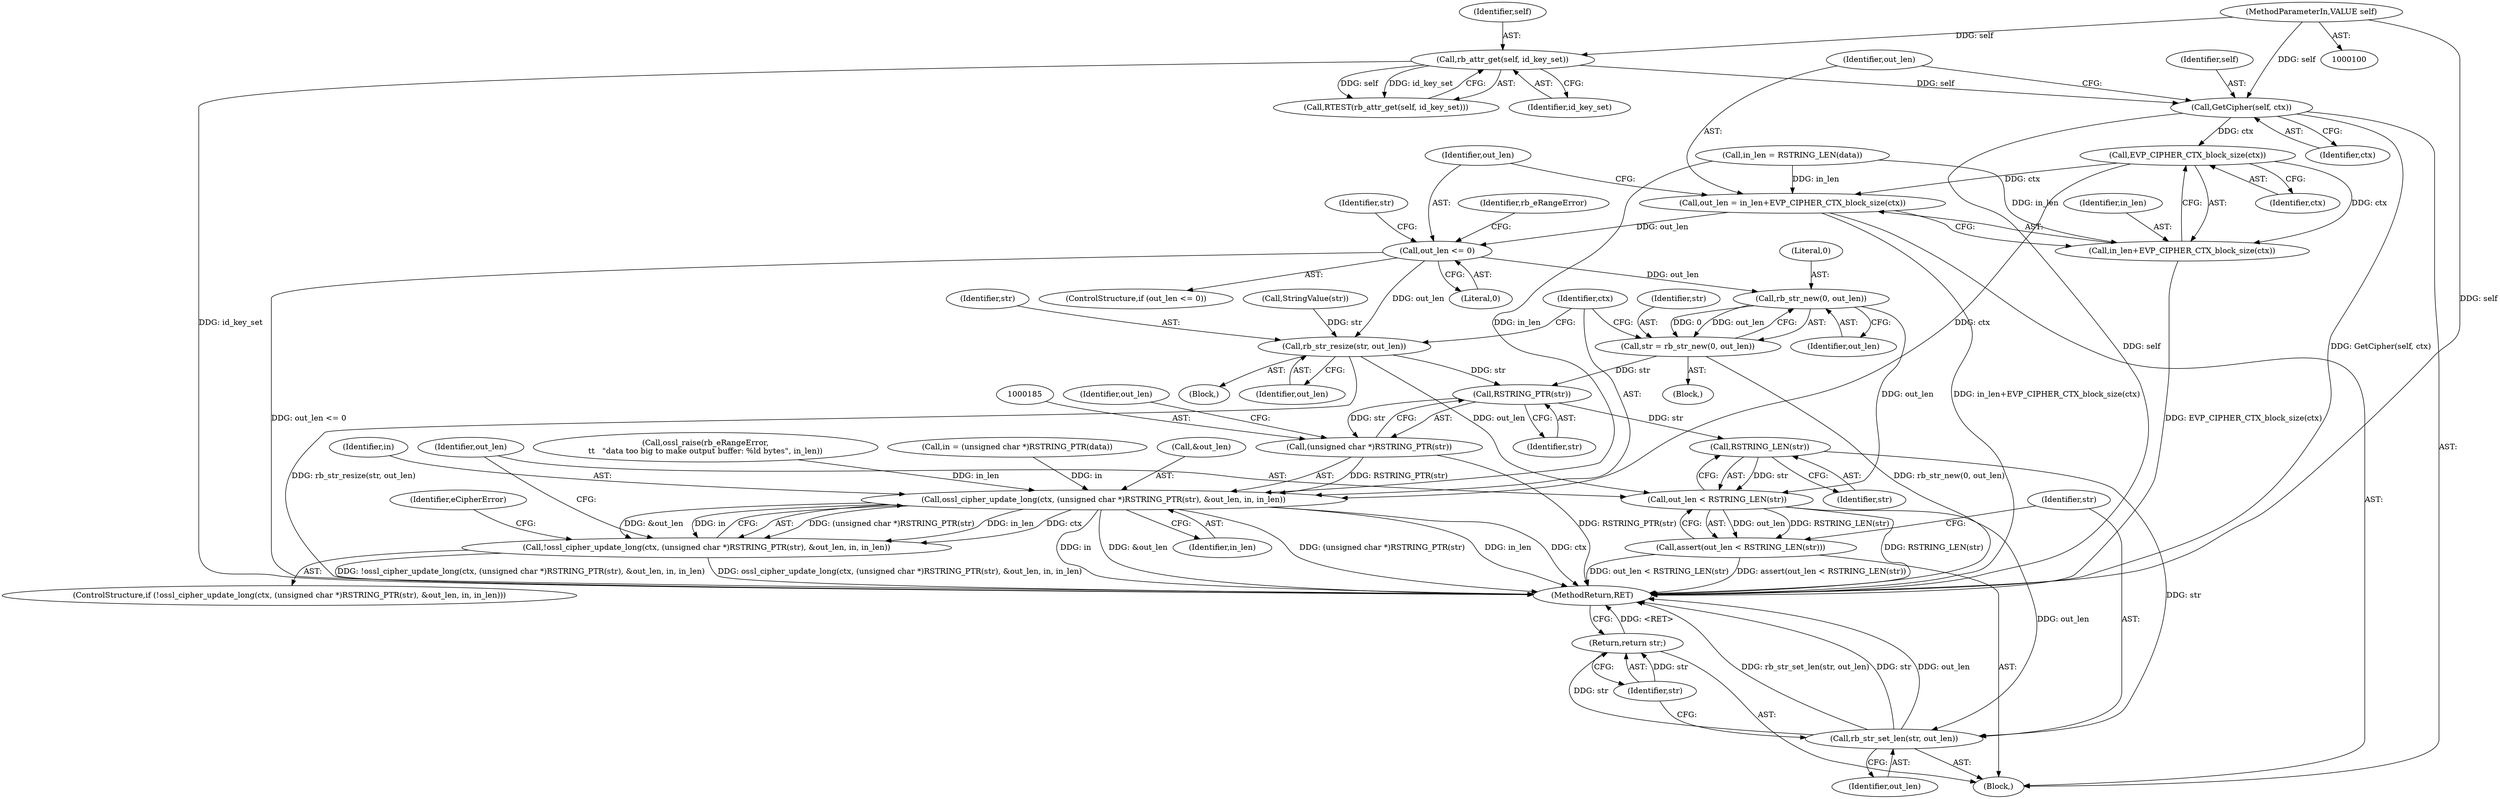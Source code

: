 digraph "0_openssl_8108e0a6db133f3375608303fdd2083eb5115062_4@pointer" {
"1000146" [label="(Call,GetCipher(self, ctx))"];
"1000122" [label="(Call,rb_attr_get(self, id_key_set))"];
"1000103" [label="(MethodParameterIn,VALUE self)"];
"1000153" [label="(Call,EVP_CIPHER_CTX_block_size(ctx))"];
"1000149" [label="(Call,out_len = in_len+EVP_CIPHER_CTX_block_size(ctx))"];
"1000156" [label="(Call,out_len <= 0)"];
"1000170" [label="(Call,rb_str_new(0, out_len))"];
"1000168" [label="(Call,str = rb_str_new(0, out_len))"];
"1000186" [label="(Call,RSTRING_PTR(str))"];
"1000184" [label="(Call,(unsigned char *)RSTRING_PTR(str))"];
"1000182" [label="(Call,ossl_cipher_update_long(ctx, (unsigned char *)RSTRING_PTR(str), &out_len, in, in_len))"];
"1000181" [label="(Call,!ossl_cipher_update_long(ctx, (unsigned char *)RSTRING_PTR(str), &out_len, in, in_len))"];
"1000198" [label="(Call,RSTRING_LEN(str))"];
"1000196" [label="(Call,out_len < RSTRING_LEN(str))"];
"1000195" [label="(Call,assert(out_len < RSTRING_LEN(str)))"];
"1000200" [label="(Call,rb_str_set_len(str, out_len))"];
"1000203" [label="(Return,return str;)"];
"1000177" [label="(Call,rb_str_resize(str, out_len))"];
"1000151" [label="(Call,in_len+EVP_CIPHER_CTX_block_size(ctx))"];
"1000189" [label="(Identifier,out_len)"];
"1000161" [label="(Identifier,rb_eRangeError)"];
"1000178" [label="(Identifier,str)"];
"1000104" [label="(Block,)"];
"1000157" [label="(Identifier,out_len)"];
"1000171" [label="(Literal,0)"];
"1000195" [label="(Call,assert(out_len < RSTRING_LEN(str)))"];
"1000202" [label="(Identifier,out_len)"];
"1000198" [label="(Call,RSTRING_LEN(str))"];
"1000191" [label="(Identifier,in_len)"];
"1000186" [label="(Call,RSTRING_PTR(str))"];
"1000160" [label="(Call,ossl_raise(rb_eRangeError,\n\t\t   \"data too big to make output buffer: %ld bytes\", in_len))"];
"1000150" [label="(Identifier,out_len)"];
"1000169" [label="(Identifier,str)"];
"1000197" [label="(Identifier,out_len)"];
"1000200" [label="(Call,rb_str_set_len(str, out_len))"];
"1000152" [label="(Identifier,in_len)"];
"1000170" [label="(Call,rb_str_new(0, out_len))"];
"1000182" [label="(Call,ossl_cipher_update_long(ctx, (unsigned char *)RSTRING_PTR(str), &out_len, in, in_len))"];
"1000166" [label="(Identifier,str)"];
"1000156" [label="(Call,out_len <= 0)"];
"1000187" [label="(Identifier,str)"];
"1000196" [label="(Call,out_len < RSTRING_LEN(str))"];
"1000180" [label="(ControlStructure,if (!ossl_cipher_update_long(ctx, (unsigned char *)RSTRING_PTR(str), &out_len, in, in_len)))"];
"1000153" [label="(Call,EVP_CIPHER_CTX_block_size(ctx))"];
"1000123" [label="(Identifier,self)"];
"1000201" [label="(Identifier,str)"];
"1000204" [label="(Identifier,str)"];
"1000174" [label="(Block,)"];
"1000188" [label="(Call,&out_len)"];
"1000121" [label="(Call,RTEST(rb_attr_get(self, id_key_set)))"];
"1000184" [label="(Call,(unsigned char *)RSTRING_PTR(str))"];
"1000148" [label="(Identifier,ctx)"];
"1000183" [label="(Identifier,ctx)"];
"1000179" [label="(Identifier,out_len)"];
"1000167" [label="(Block,)"];
"1000155" [label="(ControlStructure,if (out_len <= 0))"];
"1000203" [label="(Return,return str;)"];
"1000181" [label="(Call,!ossl_cipher_update_long(ctx, (unsigned char *)RSTRING_PTR(str), &out_len, in, in_len))"];
"1000124" [label="(Identifier,id_key_set)"];
"1000190" [label="(Identifier,in)"];
"1000158" [label="(Literal,0)"];
"1000168" [label="(Call,str = rb_str_new(0, out_len))"];
"1000154" [label="(Identifier,ctx)"];
"1000146" [label="(Call,GetCipher(self, ctx))"];
"1000103" [label="(MethodParameterIn,VALUE self)"];
"1000138" [label="(Call,in_len = RSTRING_LEN(data))"];
"1000122" [label="(Call,rb_attr_get(self, id_key_set))"];
"1000149" [label="(Call,out_len = in_len+EVP_CIPHER_CTX_block_size(ctx))"];
"1000175" [label="(Call,StringValue(str))"];
"1000130" [label="(Call,in = (unsigned char *)RSTRING_PTR(data))"];
"1000199" [label="(Identifier,str)"];
"1000193" [label="(Identifier,eCipherError)"];
"1000151" [label="(Call,in_len+EVP_CIPHER_CTX_block_size(ctx))"];
"1000147" [label="(Identifier,self)"];
"1000177" [label="(Call,rb_str_resize(str, out_len))"];
"1000172" [label="(Identifier,out_len)"];
"1000205" [label="(MethodReturn,RET)"];
"1000146" -> "1000104"  [label="AST: "];
"1000146" -> "1000148"  [label="CFG: "];
"1000147" -> "1000146"  [label="AST: "];
"1000148" -> "1000146"  [label="AST: "];
"1000150" -> "1000146"  [label="CFG: "];
"1000146" -> "1000205"  [label="DDG: GetCipher(self, ctx)"];
"1000146" -> "1000205"  [label="DDG: self"];
"1000122" -> "1000146"  [label="DDG: self"];
"1000103" -> "1000146"  [label="DDG: self"];
"1000146" -> "1000153"  [label="DDG: ctx"];
"1000122" -> "1000121"  [label="AST: "];
"1000122" -> "1000124"  [label="CFG: "];
"1000123" -> "1000122"  [label="AST: "];
"1000124" -> "1000122"  [label="AST: "];
"1000121" -> "1000122"  [label="CFG: "];
"1000122" -> "1000205"  [label="DDG: id_key_set"];
"1000122" -> "1000121"  [label="DDG: self"];
"1000122" -> "1000121"  [label="DDG: id_key_set"];
"1000103" -> "1000122"  [label="DDG: self"];
"1000103" -> "1000100"  [label="AST: "];
"1000103" -> "1000205"  [label="DDG: self"];
"1000153" -> "1000151"  [label="AST: "];
"1000153" -> "1000154"  [label="CFG: "];
"1000154" -> "1000153"  [label="AST: "];
"1000151" -> "1000153"  [label="CFG: "];
"1000153" -> "1000149"  [label="DDG: ctx"];
"1000153" -> "1000151"  [label="DDG: ctx"];
"1000153" -> "1000182"  [label="DDG: ctx"];
"1000149" -> "1000104"  [label="AST: "];
"1000149" -> "1000151"  [label="CFG: "];
"1000150" -> "1000149"  [label="AST: "];
"1000151" -> "1000149"  [label="AST: "];
"1000157" -> "1000149"  [label="CFG: "];
"1000149" -> "1000205"  [label="DDG: in_len+EVP_CIPHER_CTX_block_size(ctx)"];
"1000138" -> "1000149"  [label="DDG: in_len"];
"1000149" -> "1000156"  [label="DDG: out_len"];
"1000156" -> "1000155"  [label="AST: "];
"1000156" -> "1000158"  [label="CFG: "];
"1000157" -> "1000156"  [label="AST: "];
"1000158" -> "1000156"  [label="AST: "];
"1000161" -> "1000156"  [label="CFG: "];
"1000166" -> "1000156"  [label="CFG: "];
"1000156" -> "1000205"  [label="DDG: out_len <= 0"];
"1000156" -> "1000170"  [label="DDG: out_len"];
"1000156" -> "1000177"  [label="DDG: out_len"];
"1000170" -> "1000168"  [label="AST: "];
"1000170" -> "1000172"  [label="CFG: "];
"1000171" -> "1000170"  [label="AST: "];
"1000172" -> "1000170"  [label="AST: "];
"1000168" -> "1000170"  [label="CFG: "];
"1000170" -> "1000168"  [label="DDG: 0"];
"1000170" -> "1000168"  [label="DDG: out_len"];
"1000170" -> "1000196"  [label="DDG: out_len"];
"1000168" -> "1000167"  [label="AST: "];
"1000169" -> "1000168"  [label="AST: "];
"1000183" -> "1000168"  [label="CFG: "];
"1000168" -> "1000205"  [label="DDG: rb_str_new(0, out_len)"];
"1000168" -> "1000186"  [label="DDG: str"];
"1000186" -> "1000184"  [label="AST: "];
"1000186" -> "1000187"  [label="CFG: "];
"1000187" -> "1000186"  [label="AST: "];
"1000184" -> "1000186"  [label="CFG: "];
"1000186" -> "1000184"  [label="DDG: str"];
"1000177" -> "1000186"  [label="DDG: str"];
"1000186" -> "1000198"  [label="DDG: str"];
"1000184" -> "1000182"  [label="AST: "];
"1000185" -> "1000184"  [label="AST: "];
"1000189" -> "1000184"  [label="CFG: "];
"1000184" -> "1000205"  [label="DDG: RSTRING_PTR(str)"];
"1000184" -> "1000182"  [label="DDG: RSTRING_PTR(str)"];
"1000182" -> "1000181"  [label="AST: "];
"1000182" -> "1000191"  [label="CFG: "];
"1000183" -> "1000182"  [label="AST: "];
"1000188" -> "1000182"  [label="AST: "];
"1000190" -> "1000182"  [label="AST: "];
"1000191" -> "1000182"  [label="AST: "];
"1000181" -> "1000182"  [label="CFG: "];
"1000182" -> "1000205"  [label="DDG: in"];
"1000182" -> "1000205"  [label="DDG: &out_len"];
"1000182" -> "1000205"  [label="DDG: (unsigned char *)RSTRING_PTR(str)"];
"1000182" -> "1000205"  [label="DDG: in_len"];
"1000182" -> "1000205"  [label="DDG: ctx"];
"1000182" -> "1000181"  [label="DDG: (unsigned char *)RSTRING_PTR(str)"];
"1000182" -> "1000181"  [label="DDG: in_len"];
"1000182" -> "1000181"  [label="DDG: ctx"];
"1000182" -> "1000181"  [label="DDG: &out_len"];
"1000182" -> "1000181"  [label="DDG: in"];
"1000130" -> "1000182"  [label="DDG: in"];
"1000160" -> "1000182"  [label="DDG: in_len"];
"1000138" -> "1000182"  [label="DDG: in_len"];
"1000181" -> "1000180"  [label="AST: "];
"1000193" -> "1000181"  [label="CFG: "];
"1000197" -> "1000181"  [label="CFG: "];
"1000181" -> "1000205"  [label="DDG: !ossl_cipher_update_long(ctx, (unsigned char *)RSTRING_PTR(str), &out_len, in, in_len)"];
"1000181" -> "1000205"  [label="DDG: ossl_cipher_update_long(ctx, (unsigned char *)RSTRING_PTR(str), &out_len, in, in_len)"];
"1000198" -> "1000196"  [label="AST: "];
"1000198" -> "1000199"  [label="CFG: "];
"1000199" -> "1000198"  [label="AST: "];
"1000196" -> "1000198"  [label="CFG: "];
"1000198" -> "1000196"  [label="DDG: str"];
"1000198" -> "1000200"  [label="DDG: str"];
"1000196" -> "1000195"  [label="AST: "];
"1000197" -> "1000196"  [label="AST: "];
"1000195" -> "1000196"  [label="CFG: "];
"1000196" -> "1000205"  [label="DDG: RSTRING_LEN(str)"];
"1000196" -> "1000195"  [label="DDG: out_len"];
"1000196" -> "1000195"  [label="DDG: RSTRING_LEN(str)"];
"1000177" -> "1000196"  [label="DDG: out_len"];
"1000196" -> "1000200"  [label="DDG: out_len"];
"1000195" -> "1000104"  [label="AST: "];
"1000201" -> "1000195"  [label="CFG: "];
"1000195" -> "1000205"  [label="DDG: assert(out_len < RSTRING_LEN(str))"];
"1000195" -> "1000205"  [label="DDG: out_len < RSTRING_LEN(str)"];
"1000200" -> "1000104"  [label="AST: "];
"1000200" -> "1000202"  [label="CFG: "];
"1000201" -> "1000200"  [label="AST: "];
"1000202" -> "1000200"  [label="AST: "];
"1000204" -> "1000200"  [label="CFG: "];
"1000200" -> "1000205"  [label="DDG: rb_str_set_len(str, out_len)"];
"1000200" -> "1000205"  [label="DDG: str"];
"1000200" -> "1000205"  [label="DDG: out_len"];
"1000200" -> "1000203"  [label="DDG: str"];
"1000203" -> "1000104"  [label="AST: "];
"1000203" -> "1000204"  [label="CFG: "];
"1000204" -> "1000203"  [label="AST: "];
"1000205" -> "1000203"  [label="CFG: "];
"1000203" -> "1000205"  [label="DDG: <RET>"];
"1000204" -> "1000203"  [label="DDG: str"];
"1000177" -> "1000174"  [label="AST: "];
"1000177" -> "1000179"  [label="CFG: "];
"1000178" -> "1000177"  [label="AST: "];
"1000179" -> "1000177"  [label="AST: "];
"1000183" -> "1000177"  [label="CFG: "];
"1000177" -> "1000205"  [label="DDG: rb_str_resize(str, out_len)"];
"1000175" -> "1000177"  [label="DDG: str"];
"1000152" -> "1000151"  [label="AST: "];
"1000151" -> "1000205"  [label="DDG: EVP_CIPHER_CTX_block_size(ctx)"];
"1000138" -> "1000151"  [label="DDG: in_len"];
}
